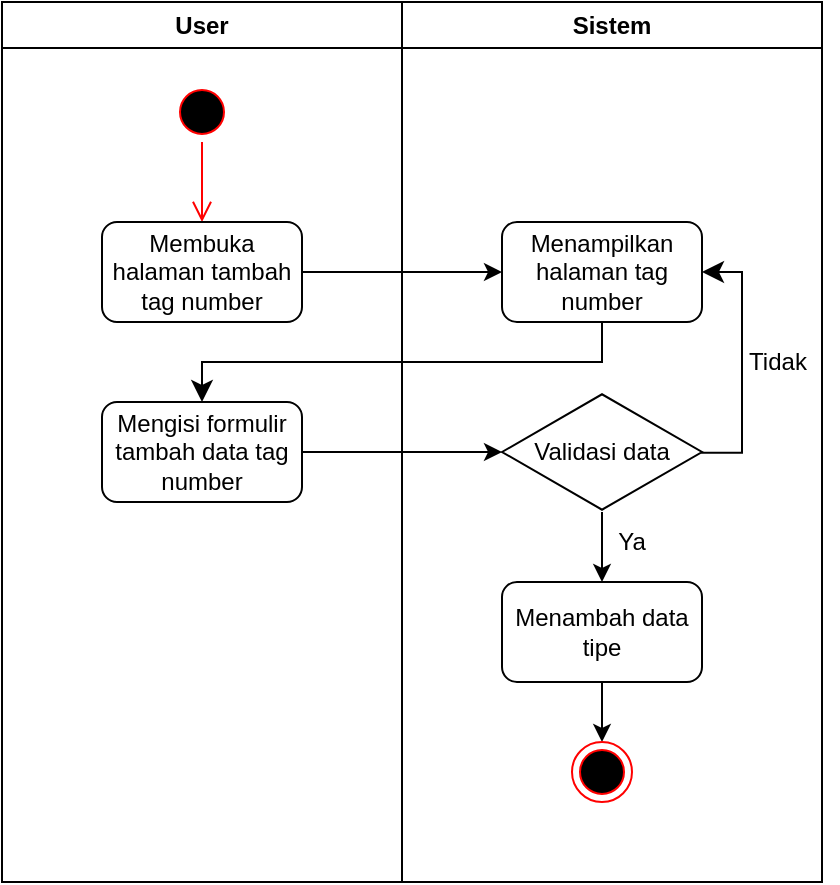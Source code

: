 <mxfile>
    <diagram id="rEBLwOUW9j5s5pWyw726" name="Page-1">
        <mxGraphModel dx="640" dy="349" grid="1" gridSize="10" guides="1" tooltips="1" connect="1" arrows="1" fold="1" page="1" pageScale="1" pageWidth="850" pageHeight="1100" math="0" shadow="0">
            <root>
                <mxCell id="0"/>
                <mxCell id="1" parent="0"/>
                <mxCell id="15" value="User" style="swimlane;whiteSpace=wrap;html=1;" vertex="1" parent="1">
                    <mxGeometry x="120" y="40" width="200" height="440" as="geometry"/>
                </mxCell>
                <mxCell id="16" value="" style="ellipse;html=1;shape=startState;fillColor=#000000;strokeColor=#ff0000;" vertex="1" parent="15">
                    <mxGeometry x="85" y="40" width="30" height="30" as="geometry"/>
                </mxCell>
                <mxCell id="17" value="" style="edgeStyle=orthogonalEdgeStyle;html=1;verticalAlign=bottom;endArrow=open;endSize=8;strokeColor=#ff0000;" edge="1" parent="15" source="16">
                    <mxGeometry relative="1" as="geometry">
                        <mxPoint x="100" y="110" as="targetPoint"/>
                    </mxGeometry>
                </mxCell>
                <mxCell id="18" value="Membuka halaman tambah tag number" style="rounded=1;whiteSpace=wrap;html=1;" vertex="1" parent="15">
                    <mxGeometry x="50" y="110" width="100" height="50" as="geometry"/>
                </mxCell>
                <mxCell id="19" value="Mengisi formulir tambah data tag number" style="rounded=1;whiteSpace=wrap;html=1;" vertex="1" parent="15">
                    <mxGeometry x="50" y="200" width="100" height="50" as="geometry"/>
                </mxCell>
                <mxCell id="20" value="Sistem" style="swimlane;whiteSpace=wrap;html=1;" vertex="1" parent="1">
                    <mxGeometry x="320" y="40" width="210" height="440" as="geometry"/>
                </mxCell>
                <mxCell id="21" value="Menampilkan halaman tag number" style="rounded=1;whiteSpace=wrap;html=1;" vertex="1" parent="20">
                    <mxGeometry x="50" y="110" width="100" height="50" as="geometry"/>
                </mxCell>
                <mxCell id="22" value="" style="edgeStyle=none;html=1;" edge="1" parent="20" source="23" target="27">
                    <mxGeometry relative="1" as="geometry"/>
                </mxCell>
                <mxCell id="23" value="Validasi data" style="html=1;whiteSpace=wrap;aspect=fixed;shape=isoRectangle;" vertex="1" parent="20">
                    <mxGeometry x="50" y="195" width="100" height="60" as="geometry"/>
                </mxCell>
                <mxCell id="24" value="" style="edgeStyle=elbowEdgeStyle;elbow=horizontal;endArrow=classic;html=1;curved=0;rounded=0;endSize=8;startSize=8;entryX=1;entryY=0.5;entryDx=0;entryDy=0;exitX=0.996;exitY=0.507;exitDx=0;exitDy=0;exitPerimeter=0;" edge="1" parent="20" source="23" target="21">
                    <mxGeometry width="50" height="50" relative="1" as="geometry">
                        <mxPoint x="150" y="220" as="sourcePoint"/>
                        <mxPoint x="200" y="170" as="targetPoint"/>
                        <Array as="points">
                            <mxPoint x="170" y="190"/>
                        </Array>
                    </mxGeometry>
                </mxCell>
                <mxCell id="25" value="Tidak" style="text;html=1;align=center;verticalAlign=middle;whiteSpace=wrap;rounded=0;" vertex="1" parent="20">
                    <mxGeometry x="158" y="165" width="60" height="30" as="geometry"/>
                </mxCell>
                <mxCell id="26" value="" style="edgeStyle=none;html=1;" edge="1" parent="20" source="27" target="29">
                    <mxGeometry relative="1" as="geometry"/>
                </mxCell>
                <mxCell id="27" value="Menambah data tipe" style="rounded=1;whiteSpace=wrap;html=1;" vertex="1" parent="20">
                    <mxGeometry x="50" y="290" width="100" height="50" as="geometry"/>
                </mxCell>
                <mxCell id="28" value="Ya" style="text;html=1;align=center;verticalAlign=middle;whiteSpace=wrap;rounded=0;" vertex="1" parent="20">
                    <mxGeometry x="85" y="255" width="60" height="30" as="geometry"/>
                </mxCell>
                <mxCell id="29" value="" style="ellipse;html=1;shape=endState;fillColor=#000000;strokeColor=#ff0000;" vertex="1" parent="20">
                    <mxGeometry x="85" y="370" width="30" height="30" as="geometry"/>
                </mxCell>
                <mxCell id="30" value="" style="endArrow=classic;html=1;exitX=1;exitY=0.5;exitDx=0;exitDy=0;entryX=0;entryY=0.5;entryDx=0;entryDy=0;" edge="1" parent="1" source="18" target="21">
                    <mxGeometry width="50" height="50" relative="1" as="geometry">
                        <mxPoint x="450" y="200" as="sourcePoint"/>
                        <mxPoint x="350" y="175" as="targetPoint"/>
                    </mxGeometry>
                </mxCell>
                <mxCell id="31" value="" style="edgeStyle=elbowEdgeStyle;elbow=vertical;endArrow=classic;html=1;curved=0;rounded=0;endSize=8;startSize=8;entryX=0.5;entryY=0;entryDx=0;entryDy=0;exitX=0.5;exitY=1;exitDx=0;exitDy=0;" edge="1" parent="1" source="21" target="19">
                    <mxGeometry width="50" height="50" relative="1" as="geometry">
                        <mxPoint x="300" y="240" as="sourcePoint"/>
                        <mxPoint x="350" y="190" as="targetPoint"/>
                    </mxGeometry>
                </mxCell>
                <mxCell id="32" value="" style="edgeStyle=none;html=1;" edge="1" parent="1" source="19" target="23">
                    <mxGeometry relative="1" as="geometry"/>
                </mxCell>
            </root>
        </mxGraphModel>
    </diagram>
</mxfile>